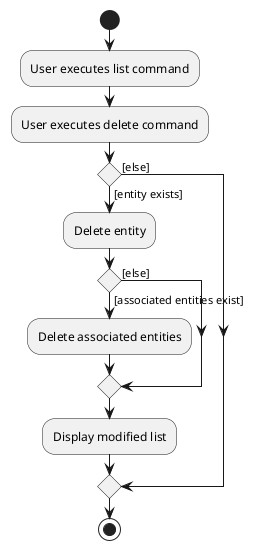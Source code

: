 @startuml
start
:User executes list command;

'Since the beta syntax does not support placing the condition outside the
'diamond we place it as the true branch instead.
:User executes delete command;

if () then ([entity exists])
    :Delete entity;
    if () then ([associated entities exist])
        :Delete associated entities;
    else ([else])
    endif
    :Display modified list;
else ([else])
endif
stop
@enduml
